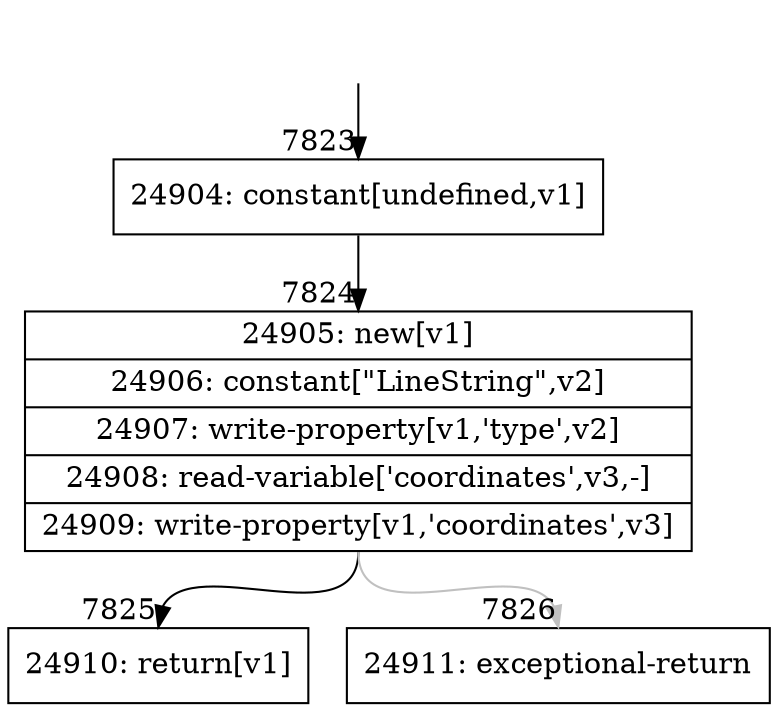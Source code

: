 digraph {
rankdir="TD"
BB_entry738[shape=none,label=""];
BB_entry738 -> BB7823 [tailport=s, headport=n, headlabel="    7823"]
BB7823 [shape=record label="{24904: constant[undefined,v1]}" ] 
BB7823 -> BB7824 [tailport=s, headport=n, headlabel="      7824"]
BB7824 [shape=record label="{24905: new[v1]|24906: constant[\"LineString\",v2]|24907: write-property[v1,'type',v2]|24908: read-variable['coordinates',v3,-]|24909: write-property[v1,'coordinates',v3]}" ] 
BB7824 -> BB7825 [tailport=s, headport=n, headlabel="      7825"]
BB7824 -> BB7826 [tailport=s, headport=n, color=gray, headlabel="      7826"]
BB7825 [shape=record label="{24910: return[v1]}" ] 
BB7826 [shape=record label="{24911: exceptional-return}" ] 
//#$~ 4509
}
